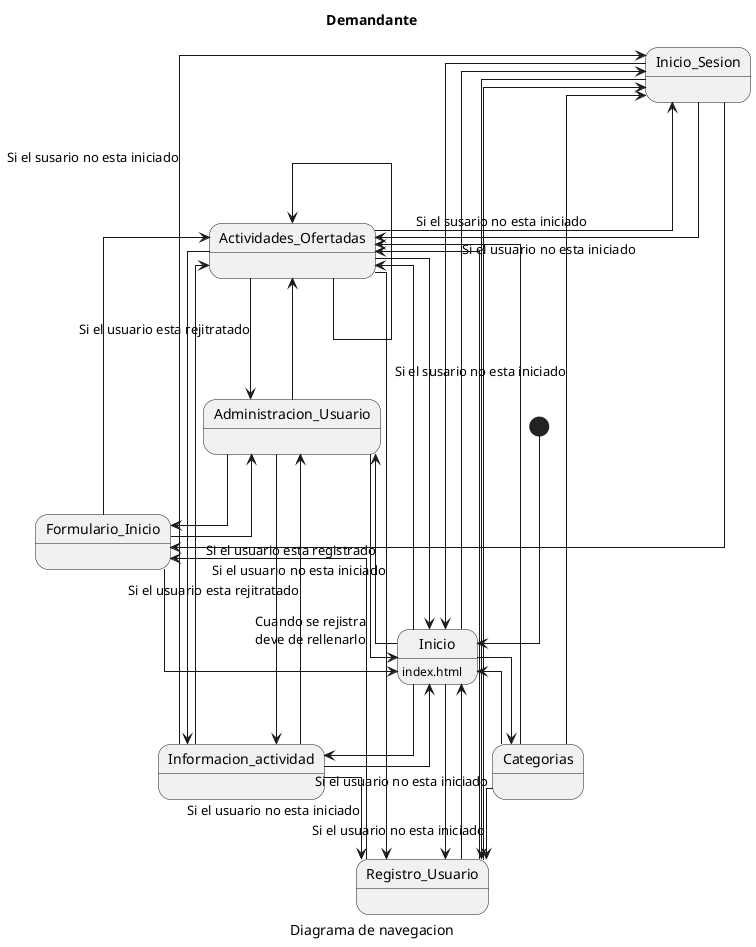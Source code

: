 @startuml
caption Diagrama de navegacion
title Demandante

skinparam linetype ortho
'skinparam linetype direct


Inicio : index.html

    'Actividades
Actividades_Ofertadas :
Informacion_actividad :
Categorias :


    'Usuarios
Inicio_Sesion :
Registro_Usuario :
        'Es la pagina profile para rellenar
Formulario_Inicio :
        'Es la pagina que profile_view
Administracion_Usuario:



[*] ---> Inicio
    'General

    'Movimiento validos desde el index
Inicio ---> Actividades_Ofertadas
Inicio --> Informacion_actividad
Inicio --> Inicio_Sesion : Si el usuario no esta iniciado
Inicio -> Registro_Usuario : Si el usuario no esta iniciado
    ' _________Falata añadir el comentario_________
Inicio --> Categorias
    'Usuario iniciado
Inicio -up-> Administracion_Usuario : Si el usuario esta registrado

'    'Movimiento validos desde activities
'    'El boton actual de Busccar actividades sobra XD
Actividades_Ofertadas -down-> Informacion_actividad

Actividades_Ofertadas -left-> Actividades_Ofertadas
Actividades_Ofertadas ---> Registro_Usuario : Si el usuario no esta iniciado
Actividades_Ofertadas -up--> Inicio_Sesion : Si el susario no esta iniciado
Actividades_Ofertadas --> Inicio
'    'Usuario rejistrado
Actividades_Ofertadas ---> Administracion_Usuario : Si el usuario esta rejitratado
'
'    'Movimiento validos desde activitie\x
Informacion_actividad --> Actividades_Ofertadas
Informacion_actividad --> Registro_Usuario : Si el usuario no esta iniciado
Informacion_actividad --> Inicio_Sesion : Si el susario no esta iniciado
Informacion_actividad --> Inicio
'    'Usuario rejistrado
Informacion_actividad --> Administracion_Usuario : Si el usuario esta rejitratado
'
    'Movimiento validos desde _up
Registro_Usuario --> Inicio
Registro_Usuario --> Actividades_Ofertadas
Registro_Usuario --> Formulario_Inicio : Cuando se rejistra\ndeve de rellenarlo
Registro_Usuario --> Inicio_Sesion

    'Movimiento validos desde _in
Inicio_Sesion --> Inicio
Inicio_Sesion --> Actividades_Ofertadas
Inicio_Sesion --> Formulario_Inicio
Inicio_Sesion --> Registro_Usuario

Formulario_Inicio --> Inicio
Formulario_Inicio --> Actividades_Ofertadas
Formulario_Inicio --> Administracion_Usuario

Categorias --> Actividades_Ofertadas
Categorias --> Registro_Usuario : Si el usuario no esta iniciado
Categorias --> Inicio_Sesion : Si el susario no esta iniciado
Categorias --> Inicio



    'Movimiento validos desde profile_view
Administracion_Usuario --> Inicio
Administracion_Usuario --> Actividades_Ofertadas
Administracion_Usuario --> Informacion_actividad
Administracion_Usuario --> Formulario_Inicio
    'Si alfinal es una pajina a parte
    'Administracion_Usuario --> Comentarios

@enduml